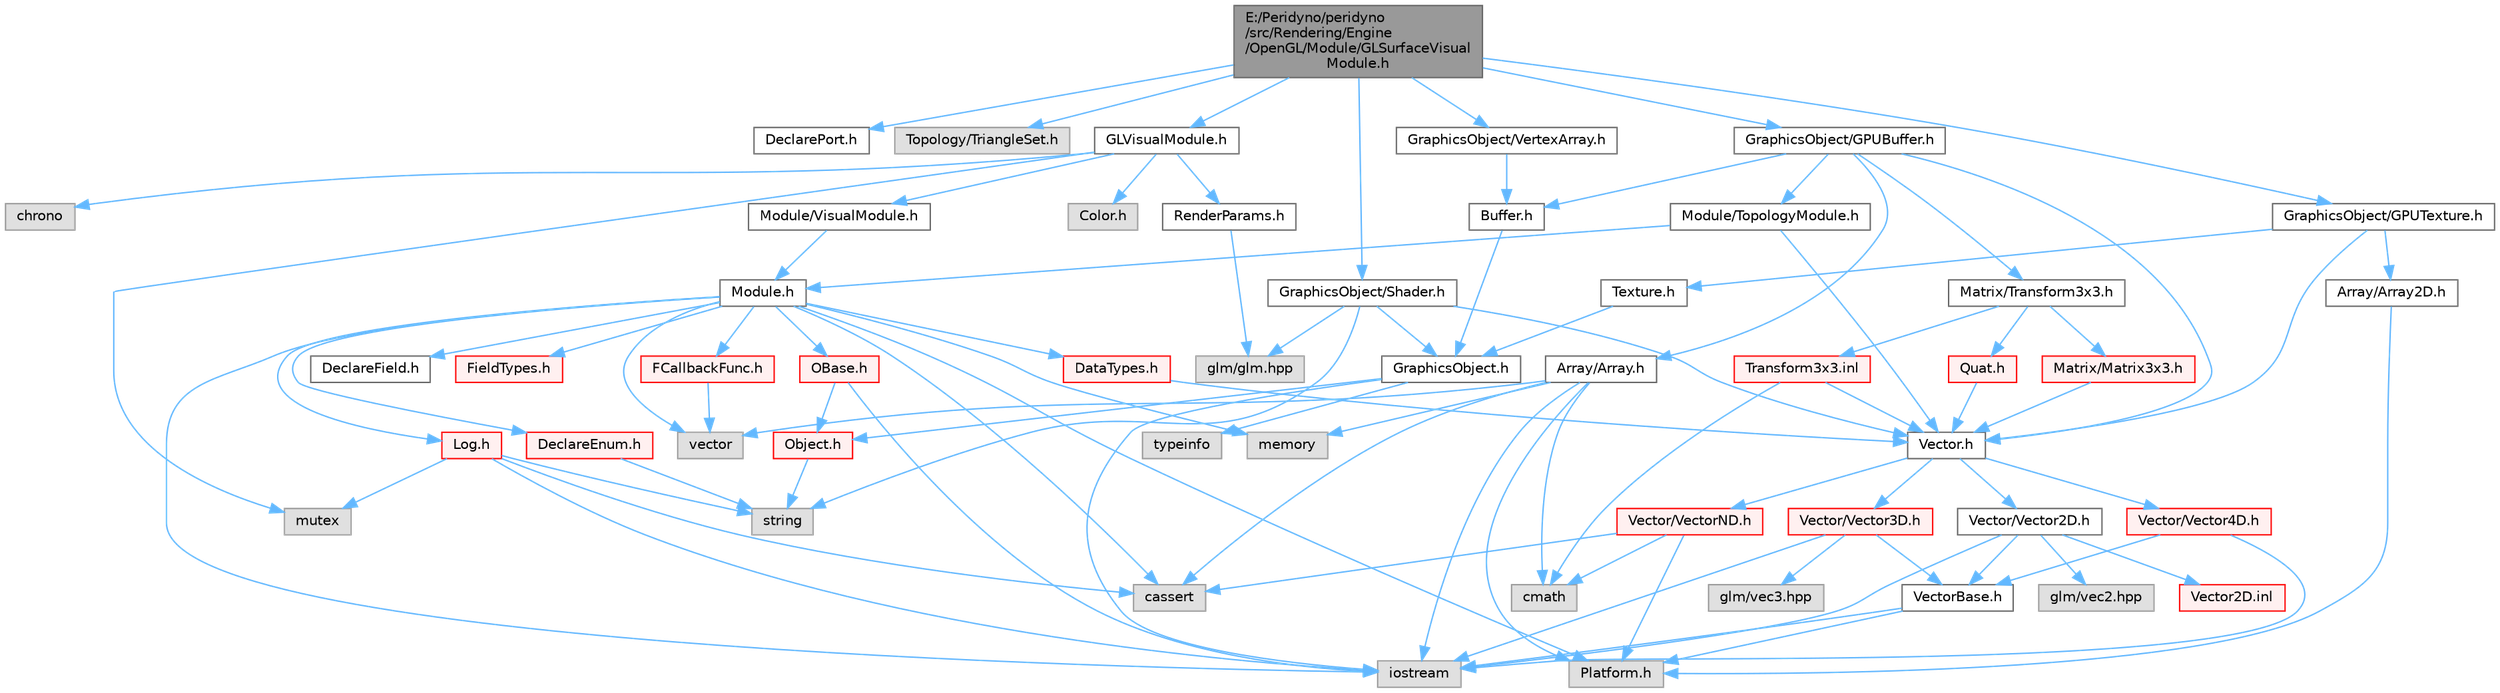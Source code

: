 digraph "E:/Peridyno/peridyno/src/Rendering/Engine/OpenGL/Module/GLSurfaceVisualModule.h"
{
 // LATEX_PDF_SIZE
  bgcolor="transparent";
  edge [fontname=Helvetica,fontsize=10,labelfontname=Helvetica,labelfontsize=10];
  node [fontname=Helvetica,fontsize=10,shape=box,height=0.2,width=0.4];
  Node1 [id="Node000001",label="E:/Peridyno/peridyno\l/src/Rendering/Engine\l/OpenGL/Module/GLSurfaceVisual\lModule.h",height=0.2,width=0.4,color="gray40", fillcolor="grey60", style="filled", fontcolor="black",tooltip=" "];
  Node1 -> Node2 [id="edge1_Node000001_Node000002",color="steelblue1",style="solid",tooltip=" "];
  Node2 [id="Node000002",label="DeclarePort.h",height=0.2,width=0.4,color="grey40", fillcolor="white", style="filled",URL="$_declare_port_8h.html",tooltip=" "];
  Node1 -> Node3 [id="edge2_Node000001_Node000003",color="steelblue1",style="solid",tooltip=" "];
  Node3 [id="Node000003",label="Topology/TriangleSet.h",height=0.2,width=0.4,color="grey60", fillcolor="#E0E0E0", style="filled",tooltip=" "];
  Node1 -> Node4 [id="edge3_Node000001_Node000004",color="steelblue1",style="solid",tooltip=" "];
  Node4 [id="Node000004",label="GLVisualModule.h",height=0.2,width=0.4,color="grey40", fillcolor="white", style="filled",URL="$_g_l_visual_module_8h.html",tooltip=" "];
  Node4 -> Node5 [id="edge4_Node000004_Node000005",color="steelblue1",style="solid",tooltip=" "];
  Node5 [id="Node000005",label="chrono",height=0.2,width=0.4,color="grey60", fillcolor="#E0E0E0", style="filled",tooltip=" "];
  Node4 -> Node6 [id="edge5_Node000004_Node000006",color="steelblue1",style="solid",tooltip=" "];
  Node6 [id="Node000006",label="mutex",height=0.2,width=0.4,color="grey60", fillcolor="#E0E0E0", style="filled",tooltip=" "];
  Node4 -> Node7 [id="edge6_Node000004_Node000007",color="steelblue1",style="solid",tooltip=" "];
  Node7 [id="Node000007",label="Module/VisualModule.h",height=0.2,width=0.4,color="grey40", fillcolor="white", style="filled",URL="$_visual_module_8h.html",tooltip=" "];
  Node7 -> Node8 [id="edge7_Node000007_Node000008",color="steelblue1",style="solid",tooltip=" "];
  Node8 [id="Node000008",label="Module.h",height=0.2,width=0.4,color="grey40", fillcolor="white", style="filled",URL="$_module_8h.html",tooltip=" "];
  Node8 -> Node9 [id="edge8_Node000008_Node000009",color="steelblue1",style="solid",tooltip=" "];
  Node9 [id="Node000009",label="Platform.h",height=0.2,width=0.4,color="grey60", fillcolor="#E0E0E0", style="filled",tooltip=" "];
  Node8 -> Node10 [id="edge9_Node000008_Node000010",color="steelblue1",style="solid",tooltip=" "];
  Node10 [id="Node000010",label="memory",height=0.2,width=0.4,color="grey60", fillcolor="#E0E0E0", style="filled",tooltip=" "];
  Node8 -> Node11 [id="edge10_Node000008_Node000011",color="steelblue1",style="solid",tooltip=" "];
  Node11 [id="Node000011",label="vector",height=0.2,width=0.4,color="grey60", fillcolor="#E0E0E0", style="filled",tooltip=" "];
  Node8 -> Node12 [id="edge11_Node000008_Node000012",color="steelblue1",style="solid",tooltip=" "];
  Node12 [id="Node000012",label="cassert",height=0.2,width=0.4,color="grey60", fillcolor="#E0E0E0", style="filled",tooltip=" "];
  Node8 -> Node13 [id="edge12_Node000008_Node000013",color="steelblue1",style="solid",tooltip=" "];
  Node13 [id="Node000013",label="iostream",height=0.2,width=0.4,color="grey60", fillcolor="#E0E0E0", style="filled",tooltip=" "];
  Node8 -> Node14 [id="edge13_Node000008_Node000014",color="steelblue1",style="solid",tooltip=" "];
  Node14 [id="Node000014",label="OBase.h",height=0.2,width=0.4,color="red", fillcolor="#FFF0F0", style="filled",URL="$_o_base_8h.html",tooltip=" "];
  Node14 -> Node13 [id="edge14_Node000014_Node000013",color="steelblue1",style="solid",tooltip=" "];
  Node14 -> Node21 [id="edge15_Node000014_Node000021",color="steelblue1",style="solid",tooltip=" "];
  Node21 [id="Node000021",label="Object.h",height=0.2,width=0.4,color="red", fillcolor="#FFF0F0", style="filled",URL="$_object_8h.html",tooltip=" "];
  Node21 -> Node18 [id="edge16_Node000021_Node000018",color="steelblue1",style="solid",tooltip=" "];
  Node18 [id="Node000018",label="string",height=0.2,width=0.4,color="grey60", fillcolor="#E0E0E0", style="filled",tooltip=" "];
  Node8 -> Node24 [id="edge17_Node000008_Node000024",color="steelblue1",style="solid",tooltip=" "];
  Node24 [id="Node000024",label="Log.h",height=0.2,width=0.4,color="red", fillcolor="#FFF0F0", style="filled",URL="$_log_8h.html",tooltip=" "];
  Node24 -> Node6 [id="edge18_Node000024_Node000006",color="steelblue1",style="solid",tooltip=" "];
  Node24 -> Node18 [id="edge19_Node000024_Node000018",color="steelblue1",style="solid",tooltip=" "];
  Node24 -> Node13 [id="edge20_Node000024_Node000013",color="steelblue1",style="solid",tooltip=" "];
  Node24 -> Node12 [id="edge21_Node000024_Node000012",color="steelblue1",style="solid",tooltip=" "];
  Node8 -> Node31 [id="edge22_Node000008_Node000031",color="steelblue1",style="solid",tooltip=" "];
  Node31 [id="Node000031",label="DataTypes.h",height=0.2,width=0.4,color="red", fillcolor="#FFF0F0", style="filled",URL="$_data_types_8h.html",tooltip=" "];
  Node31 -> Node32 [id="edge23_Node000031_Node000032",color="steelblue1",style="solid",tooltip=" "];
  Node32 [id="Node000032",label="Vector.h",height=0.2,width=0.4,color="grey40", fillcolor="white", style="filled",URL="$_vector_8h.html",tooltip=" "];
  Node32 -> Node33 [id="edge24_Node000032_Node000033",color="steelblue1",style="solid",tooltip=" "];
  Node33 [id="Node000033",label="Vector/Vector2D.h",height=0.2,width=0.4,color="grey40", fillcolor="white", style="filled",URL="$_vector2_d_8h.html",tooltip=" "];
  Node33 -> Node34 [id="edge25_Node000033_Node000034",color="steelblue1",style="solid",tooltip=" "];
  Node34 [id="Node000034",label="glm/vec2.hpp",height=0.2,width=0.4,color="grey60", fillcolor="#E0E0E0", style="filled",tooltip=" "];
  Node33 -> Node13 [id="edge26_Node000033_Node000013",color="steelblue1",style="solid",tooltip=" "];
  Node33 -> Node35 [id="edge27_Node000033_Node000035",color="steelblue1",style="solid",tooltip=" "];
  Node35 [id="Node000035",label="VectorBase.h",height=0.2,width=0.4,color="grey40", fillcolor="white", style="filled",URL="$_vector_base_8h.html",tooltip=" "];
  Node35 -> Node13 [id="edge28_Node000035_Node000013",color="steelblue1",style="solid",tooltip=" "];
  Node35 -> Node9 [id="edge29_Node000035_Node000009",color="steelblue1",style="solid",tooltip=" "];
  Node33 -> Node36 [id="edge30_Node000033_Node000036",color="steelblue1",style="solid",tooltip=" "];
  Node36 [id="Node000036",label="Vector2D.inl",height=0.2,width=0.4,color="red", fillcolor="#FFF0F0", style="filled",URL="$_vector2_d_8inl.html",tooltip=" "];
  Node32 -> Node39 [id="edge31_Node000032_Node000039",color="steelblue1",style="solid",tooltip=" "];
  Node39 [id="Node000039",label="Vector/Vector3D.h",height=0.2,width=0.4,color="red", fillcolor="#FFF0F0", style="filled",URL="$_vector3_d_8h.html",tooltip=" "];
  Node39 -> Node40 [id="edge32_Node000039_Node000040",color="steelblue1",style="solid",tooltip=" "];
  Node40 [id="Node000040",label="glm/vec3.hpp",height=0.2,width=0.4,color="grey60", fillcolor="#E0E0E0", style="filled",tooltip=" "];
  Node39 -> Node13 [id="edge33_Node000039_Node000013",color="steelblue1",style="solid",tooltip=" "];
  Node39 -> Node35 [id="edge34_Node000039_Node000035",color="steelblue1",style="solid",tooltip=" "];
  Node32 -> Node42 [id="edge35_Node000032_Node000042",color="steelblue1",style="solid",tooltip=" "];
  Node42 [id="Node000042",label="Vector/Vector4D.h",height=0.2,width=0.4,color="red", fillcolor="#FFF0F0", style="filled",URL="$_vector4_d_8h.html",tooltip=" "];
  Node42 -> Node13 [id="edge36_Node000042_Node000013",color="steelblue1",style="solid",tooltip=" "];
  Node42 -> Node35 [id="edge37_Node000042_Node000035",color="steelblue1",style="solid",tooltip=" "];
  Node32 -> Node45 [id="edge38_Node000032_Node000045",color="steelblue1",style="solid",tooltip=" "];
  Node45 [id="Node000045",label="Vector/VectorND.h",height=0.2,width=0.4,color="red", fillcolor="#FFF0F0", style="filled",URL="$_vector_n_d_8h.html",tooltip=" "];
  Node45 -> Node50 [id="edge39_Node000045_Node000050",color="steelblue1",style="solid",tooltip=" "];
  Node50 [id="Node000050",label="cmath",height=0.2,width=0.4,color="grey60", fillcolor="#E0E0E0", style="filled",tooltip=" "];
  Node45 -> Node12 [id="edge40_Node000045_Node000012",color="steelblue1",style="solid",tooltip=" "];
  Node45 -> Node9 [id="edge41_Node000045_Node000009",color="steelblue1",style="solid",tooltip=" "];
  Node8 -> Node72 [id="edge42_Node000008_Node000072",color="steelblue1",style="solid",tooltip=" "];
  Node72 [id="Node000072",label="DeclareEnum.h",height=0.2,width=0.4,color="red", fillcolor="#FFF0F0", style="filled",URL="$_declare_enum_8h.html",tooltip=" "];
  Node72 -> Node18 [id="edge43_Node000072_Node000018",color="steelblue1",style="solid",tooltip=" "];
  Node8 -> Node89 [id="edge44_Node000008_Node000089",color="steelblue1",style="solid",tooltip=" "];
  Node89 [id="Node000089",label="DeclareField.h",height=0.2,width=0.4,color="grey40", fillcolor="white", style="filled",URL="$_declare_field_8h.html",tooltip=" "];
  Node8 -> Node90 [id="edge45_Node000008_Node000090",color="steelblue1",style="solid",tooltip=" "];
  Node90 [id="Node000090",label="FCallbackFunc.h",height=0.2,width=0.4,color="red", fillcolor="#FFF0F0", style="filled",URL="$_f_callback_func_8h.html",tooltip=" "];
  Node90 -> Node11 [id="edge46_Node000090_Node000011",color="steelblue1",style="solid",tooltip=" "];
  Node8 -> Node91 [id="edge47_Node000008_Node000091",color="steelblue1",style="solid",tooltip=" "];
  Node91 [id="Node000091",label="FieldTypes.h",height=0.2,width=0.4,color="red", fillcolor="#FFF0F0", style="filled",URL="$_field_types_8h.html",tooltip=" "];
  Node4 -> Node93 [id="edge48_Node000004_Node000093",color="steelblue1",style="solid",tooltip=" "];
  Node93 [id="Node000093",label="Color.h",height=0.2,width=0.4,color="grey60", fillcolor="#E0E0E0", style="filled",tooltip=" "];
  Node4 -> Node94 [id="edge49_Node000004_Node000094",color="steelblue1",style="solid",tooltip=" "];
  Node94 [id="Node000094",label="RenderParams.h",height=0.2,width=0.4,color="grey40", fillcolor="white", style="filled",URL="$_render_params_8h.html",tooltip=" "];
  Node94 -> Node84 [id="edge50_Node000094_Node000084",color="steelblue1",style="solid",tooltip=" "];
  Node84 [id="Node000084",label="glm/glm.hpp",height=0.2,width=0.4,color="grey60", fillcolor="#E0E0E0", style="filled",tooltip=" "];
  Node1 -> Node95 [id="edge51_Node000001_Node000095",color="steelblue1",style="solid",tooltip=" "];
  Node95 [id="Node000095",label="GraphicsObject/GPUBuffer.h",height=0.2,width=0.4,color="grey40", fillcolor="white", style="filled",URL="$_g_p_u_buffer_8h.html",tooltip=" "];
  Node95 -> Node96 [id="edge52_Node000095_Node000096",color="steelblue1",style="solid",tooltip=" "];
  Node96 [id="Node000096",label="Buffer.h",height=0.2,width=0.4,color="grey40", fillcolor="white", style="filled",URL="$_buffer_8h.html",tooltip=" "];
  Node96 -> Node97 [id="edge53_Node000096_Node000097",color="steelblue1",style="solid",tooltip=" "];
  Node97 [id="Node000097",label="GraphicsObject.h",height=0.2,width=0.4,color="grey40", fillcolor="white", style="filled",URL="$_graphics_object_8h.html",tooltip=" "];
  Node97 -> Node17 [id="edge54_Node000097_Node000017",color="steelblue1",style="solid",tooltip=" "];
  Node17 [id="Node000017",label="typeinfo",height=0.2,width=0.4,color="grey60", fillcolor="#E0E0E0", style="filled",tooltip=" "];
  Node97 -> Node13 [id="edge55_Node000097_Node000013",color="steelblue1",style="solid",tooltip=" "];
  Node97 -> Node21 [id="edge56_Node000097_Node000021",color="steelblue1",style="solid",tooltip=" "];
  Node95 -> Node76 [id="edge57_Node000095_Node000076",color="steelblue1",style="solid",tooltip=" "];
  Node76 [id="Node000076",label="Array/Array.h",height=0.2,width=0.4,color="grey40", fillcolor="white", style="filled",URL="$_array_8h.html",tooltip=" "];
  Node76 -> Node9 [id="edge58_Node000076_Node000009",color="steelblue1",style="solid",tooltip=" "];
  Node76 -> Node12 [id="edge59_Node000076_Node000012",color="steelblue1",style="solid",tooltip=" "];
  Node76 -> Node11 [id="edge60_Node000076_Node000011",color="steelblue1",style="solid",tooltip=" "];
  Node76 -> Node13 [id="edge61_Node000076_Node000013",color="steelblue1",style="solid",tooltip=" "];
  Node76 -> Node10 [id="edge62_Node000076_Node000010",color="steelblue1",style="solid",tooltip=" "];
  Node76 -> Node50 [id="edge63_Node000076_Node000050",color="steelblue1",style="solid",tooltip=" "];
  Node95 -> Node32 [id="edge64_Node000095_Node000032",color="steelblue1",style="solid",tooltip=" "];
  Node95 -> Node63 [id="edge65_Node000095_Node000063",color="steelblue1",style="solid",tooltip=" "];
  Node63 [id="Node000063",label="Matrix/Transform3x3.h",height=0.2,width=0.4,color="grey40", fillcolor="white", style="filled",URL="$_transform3x3_8h.html",tooltip=" "];
  Node63 -> Node64 [id="edge66_Node000063_Node000064",color="steelblue1",style="solid",tooltip=" "];
  Node64 [id="Node000064",label="Quat.h",height=0.2,width=0.4,color="red", fillcolor="#FFF0F0", style="filled",URL="$_quat_8h.html",tooltip="Implementation of quaternion."];
  Node64 -> Node32 [id="edge67_Node000064_Node000032",color="steelblue1",style="solid",tooltip=" "];
  Node63 -> Node57 [id="edge68_Node000063_Node000057",color="steelblue1",style="solid",tooltip=" "];
  Node57 [id="Node000057",label="Matrix/Matrix3x3.h",height=0.2,width=0.4,color="red", fillcolor="#FFF0F0", style="filled",URL="$_matrix3x3_8h.html",tooltip=" "];
  Node57 -> Node32 [id="edge69_Node000057_Node000032",color="steelblue1",style="solid",tooltip=" "];
  Node63 -> Node67 [id="edge70_Node000063_Node000067",color="steelblue1",style="solid",tooltip=" "];
  Node67 [id="Node000067",label="Transform3x3.inl",height=0.2,width=0.4,color="red", fillcolor="#FFF0F0", style="filled",URL="$_transform3x3_8inl.html",tooltip=" "];
  Node67 -> Node50 [id="edge71_Node000067_Node000050",color="steelblue1",style="solid",tooltip=" "];
  Node67 -> Node32 [id="edge72_Node000067_Node000032",color="steelblue1",style="solid",tooltip=" "];
  Node95 -> Node98 [id="edge73_Node000095_Node000098",color="steelblue1",style="solid",tooltip=" "];
  Node98 [id="Node000098",label="Module/TopologyModule.h",height=0.2,width=0.4,color="grey40", fillcolor="white", style="filled",URL="$_topology_module_8h.html",tooltip=" "];
  Node98 -> Node32 [id="edge74_Node000098_Node000032",color="steelblue1",style="solid",tooltip=" "];
  Node98 -> Node8 [id="edge75_Node000098_Node000008",color="steelblue1",style="solid",tooltip=" "];
  Node1 -> Node99 [id="edge76_Node000001_Node000099",color="steelblue1",style="solid",tooltip=" "];
  Node99 [id="Node000099",label="GraphicsObject/GPUTexture.h",height=0.2,width=0.4,color="grey40", fillcolor="white", style="filled",URL="$_g_p_u_texture_8h.html",tooltip=" "];
  Node99 -> Node100 [id="edge77_Node000099_Node000100",color="steelblue1",style="solid",tooltip=" "];
  Node100 [id="Node000100",label="Texture.h",height=0.2,width=0.4,color="grey40", fillcolor="white", style="filled",URL="$_texture_8h.html",tooltip=" "];
  Node100 -> Node97 [id="edge78_Node000100_Node000097",color="steelblue1",style="solid",tooltip=" "];
  Node99 -> Node32 [id="edge79_Node000099_Node000032",color="steelblue1",style="solid",tooltip=" "];
  Node99 -> Node77 [id="edge80_Node000099_Node000077",color="steelblue1",style="solid",tooltip=" "];
  Node77 [id="Node000077",label="Array/Array2D.h",height=0.2,width=0.4,color="grey40", fillcolor="white", style="filled",URL="$_array2_d_8h.html",tooltip=" "];
  Node77 -> Node9 [id="edge81_Node000077_Node000009",color="steelblue1",style="solid",tooltip=" "];
  Node1 -> Node101 [id="edge82_Node000001_Node000101",color="steelblue1",style="solid",tooltip=" "];
  Node101 [id="Node000101",label="GraphicsObject/VertexArray.h",height=0.2,width=0.4,color="grey40", fillcolor="white", style="filled",URL="$_vertex_array_8h.html",tooltip=" "];
  Node101 -> Node96 [id="edge83_Node000101_Node000096",color="steelblue1",style="solid",tooltip=" "];
  Node1 -> Node102 [id="edge84_Node000001_Node000102",color="steelblue1",style="solid",tooltip=" "];
  Node102 [id="Node000102",label="GraphicsObject/Shader.h",height=0.2,width=0.4,color="grey40", fillcolor="white", style="filled",URL="$_shader_8h.html",tooltip=" "];
  Node102 -> Node97 [id="edge85_Node000102_Node000097",color="steelblue1",style="solid",tooltip=" "];
  Node102 -> Node18 [id="edge86_Node000102_Node000018",color="steelblue1",style="solid",tooltip=" "];
  Node102 -> Node32 [id="edge87_Node000102_Node000032",color="steelblue1",style="solid",tooltip=" "];
  Node102 -> Node84 [id="edge88_Node000102_Node000084",color="steelblue1",style="solid",tooltip=" "];
}

